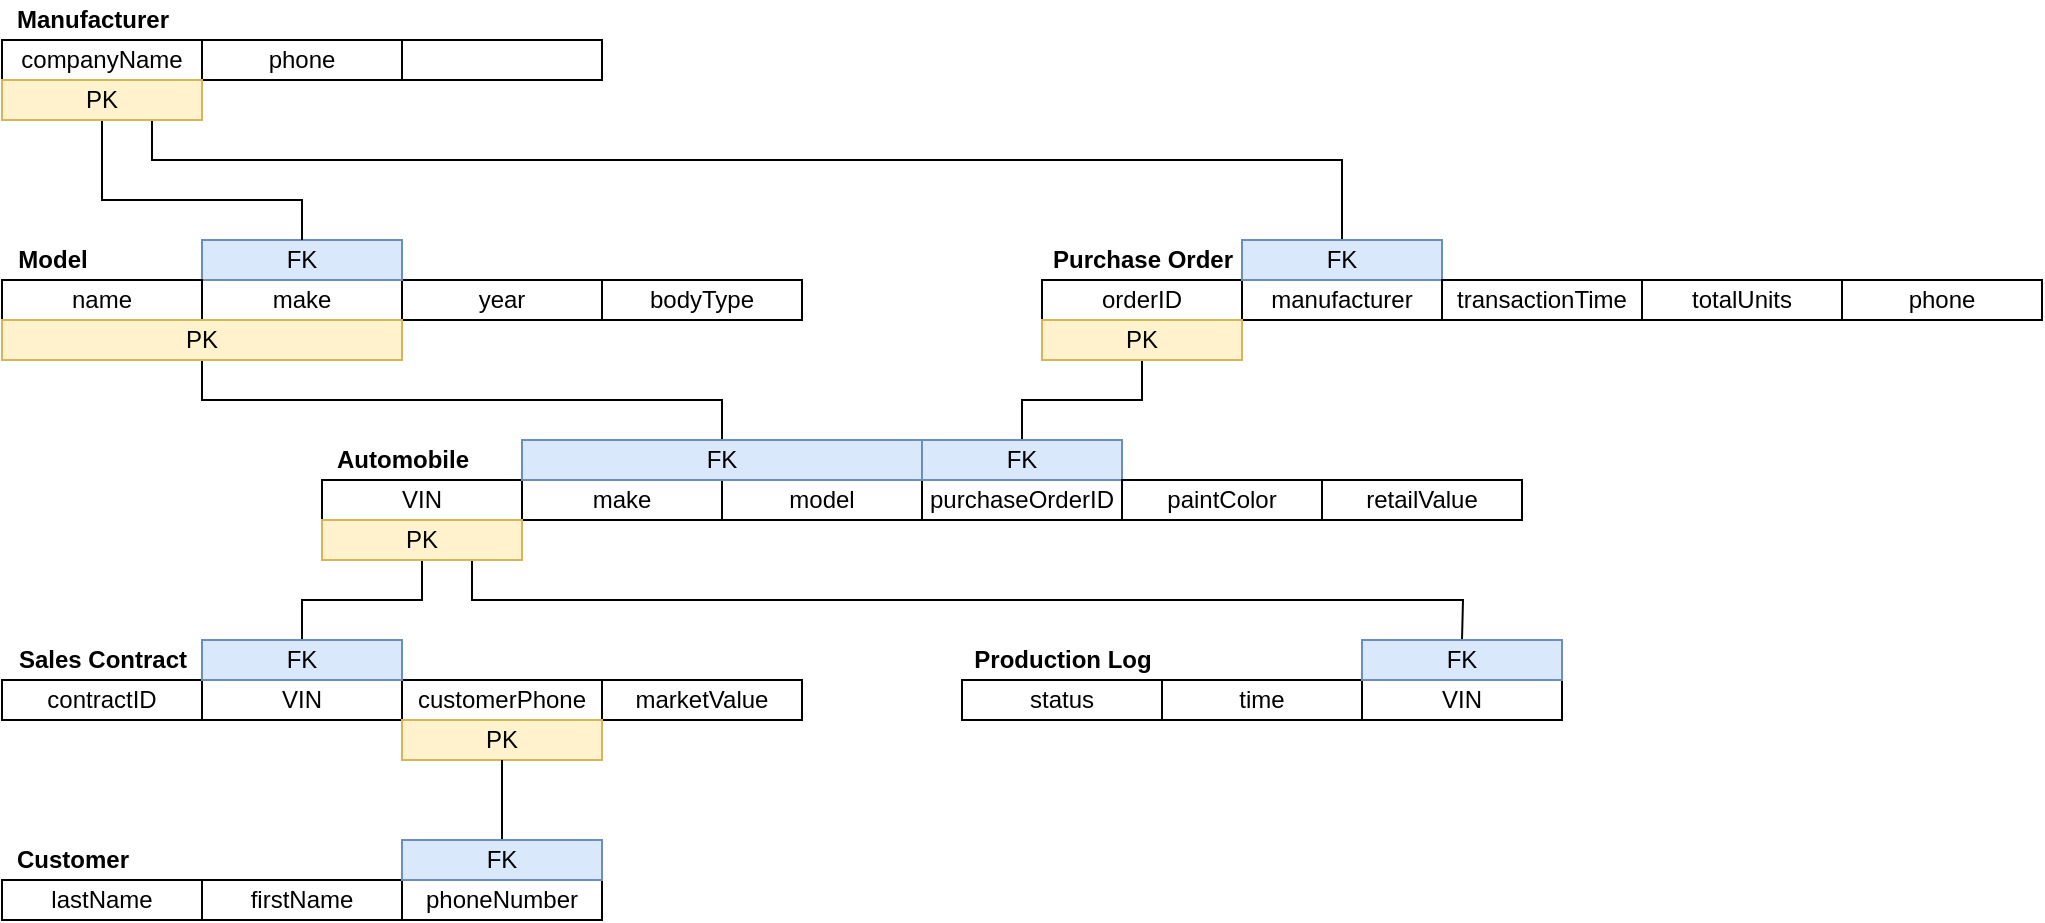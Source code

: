 <mxfile version="16.5.6" type="github">
  <diagram id="R2lEEEUBdFMjLlhIrx00" name="Page-1">
    <mxGraphModel dx="758" dy="518" grid="1" gridSize="10" guides="1" tooltips="1" connect="1" arrows="1" fold="1" page="1" pageScale="1" pageWidth="850" pageHeight="1100" math="0" shadow="0" extFonts="Permanent Marker^https://fonts.googleapis.com/css?family=Permanent+Marker">
      <root>
        <mxCell id="0" />
        <mxCell id="1" parent="0" />
        <mxCell id="hxyjGSnRe45wFAmjGTVf-1" value="companyName" style="rounded=0;whiteSpace=wrap;html=1;" vertex="1" parent="1">
          <mxGeometry x="40" y="100" width="100" height="20" as="geometry" />
        </mxCell>
        <mxCell id="hxyjGSnRe45wFAmjGTVf-2" value="&lt;b&gt;Manufacturer&lt;/b&gt;" style="text;html=1;align=center;verticalAlign=middle;resizable=0;points=[];autosize=1;strokeColor=none;fillColor=none;" vertex="1" parent="1">
          <mxGeometry x="40" y="80" width="90" height="20" as="geometry" />
        </mxCell>
        <mxCell id="hxyjGSnRe45wFAmjGTVf-3" value="phone" style="rounded=0;whiteSpace=wrap;html=1;" vertex="1" parent="1">
          <mxGeometry x="140" y="100" width="100" height="20" as="geometry" />
        </mxCell>
        <mxCell id="hxyjGSnRe45wFAmjGTVf-4" value="&lt;b&gt;Model&lt;/b&gt;" style="text;html=1;align=center;verticalAlign=middle;resizable=0;points=[];autosize=1;strokeColor=none;fillColor=none;" vertex="1" parent="1">
          <mxGeometry x="40" y="200" width="50" height="20" as="geometry" />
        </mxCell>
        <mxCell id="hxyjGSnRe45wFAmjGTVf-5" value="bodyType" style="rounded=0;whiteSpace=wrap;html=1;" vertex="1" parent="1">
          <mxGeometry x="340" y="220" width="100" height="20" as="geometry" />
        </mxCell>
        <mxCell id="hxyjGSnRe45wFAmjGTVf-7" value="year" style="rounded=0;whiteSpace=wrap;html=1;" vertex="1" parent="1">
          <mxGeometry x="240" y="220" width="100" height="20" as="geometry" />
        </mxCell>
        <mxCell id="hxyjGSnRe45wFAmjGTVf-8" value="make" style="rounded=0;whiteSpace=wrap;html=1;" vertex="1" parent="1">
          <mxGeometry x="140" y="220" width="100" height="20" as="geometry" />
        </mxCell>
        <mxCell id="hxyjGSnRe45wFAmjGTVf-9" value="FK" style="rounded=0;whiteSpace=wrap;html=1;fillColor=#dae8fc;strokeColor=#6c8ebf;" vertex="1" parent="1">
          <mxGeometry x="140" y="200" width="100" height="20" as="geometry" />
        </mxCell>
        <mxCell id="hxyjGSnRe45wFAmjGTVf-12" style="edgeStyle=orthogonalEdgeStyle;rounded=0;orthogonalLoop=1;jettySize=auto;html=1;exitX=0.5;exitY=1;exitDx=0;exitDy=0;endArrow=none;endFill=0;entryX=0.5;entryY=0;entryDx=0;entryDy=0;" edge="1" parent="1" source="hxyjGSnRe45wFAmjGTVf-10" target="hxyjGSnRe45wFAmjGTVf-9">
          <mxGeometry relative="1" as="geometry">
            <mxPoint x="200" y="180" as="targetPoint" />
            <Array as="points">
              <mxPoint x="90" y="180" />
              <mxPoint x="190" y="180" />
            </Array>
          </mxGeometry>
        </mxCell>
        <mxCell id="hxyjGSnRe45wFAmjGTVf-18" style="edgeStyle=orthogonalEdgeStyle;rounded=0;orthogonalLoop=1;jettySize=auto;html=1;exitX=0.75;exitY=1;exitDx=0;exitDy=0;entryX=0.5;entryY=0;entryDx=0;entryDy=0;endArrow=none;endFill=0;" edge="1" parent="1" source="hxyjGSnRe45wFAmjGTVf-10" target="hxyjGSnRe45wFAmjGTVf-23">
          <mxGeometry relative="1" as="geometry">
            <Array as="points">
              <mxPoint x="115" y="160" />
              <mxPoint x="710" y="160" />
            </Array>
          </mxGeometry>
        </mxCell>
        <mxCell id="hxyjGSnRe45wFAmjGTVf-10" value="PK" style="rounded=0;whiteSpace=wrap;html=1;fillColor=#fff2cc;strokeColor=#d6b656;" vertex="1" parent="1">
          <mxGeometry x="40" y="120" width="100" height="20" as="geometry" />
        </mxCell>
        <mxCell id="hxyjGSnRe45wFAmjGTVf-13" value="&lt;b&gt;Automobile&lt;/b&gt;" style="text;html=1;align=center;verticalAlign=middle;resizable=0;points=[];autosize=1;strokeColor=none;fillColor=none;" vertex="1" parent="1">
          <mxGeometry x="200" y="300" width="80" height="20" as="geometry" />
        </mxCell>
        <mxCell id="hxyjGSnRe45wFAmjGTVf-14" value="purchaseOrderID" style="rounded=0;whiteSpace=wrap;html=1;" vertex="1" parent="1">
          <mxGeometry x="500" y="320" width="100" height="20" as="geometry" />
        </mxCell>
        <mxCell id="hxyjGSnRe45wFAmjGTVf-16" value="&lt;b&gt;Purchase Order&lt;/b&gt;" style="text;html=1;align=center;verticalAlign=middle;resizable=0;points=[];autosize=1;strokeColor=none;fillColor=none;" vertex="1" parent="1">
          <mxGeometry x="555" y="200" width="110" height="20" as="geometry" />
        </mxCell>
        <mxCell id="hxyjGSnRe45wFAmjGTVf-17" value="manufacturer" style="rounded=0;whiteSpace=wrap;html=1;" vertex="1" parent="1">
          <mxGeometry x="660" y="220" width="100" height="20" as="geometry" />
        </mxCell>
        <mxCell id="hxyjGSnRe45wFAmjGTVf-21" value="orderID" style="rounded=0;whiteSpace=wrap;html=1;" vertex="1" parent="1">
          <mxGeometry x="560" y="220" width="100" height="20" as="geometry" />
        </mxCell>
        <mxCell id="hxyjGSnRe45wFAmjGTVf-23" value="FK" style="rounded=0;whiteSpace=wrap;html=1;fillColor=#dae8fc;strokeColor=#6c8ebf;" vertex="1" parent="1">
          <mxGeometry x="660" y="200" width="100" height="20" as="geometry" />
        </mxCell>
        <mxCell id="hxyjGSnRe45wFAmjGTVf-34" style="edgeStyle=orthogonalEdgeStyle;rounded=0;orthogonalLoop=1;jettySize=auto;html=1;exitX=0.5;exitY=1;exitDx=0;exitDy=0;endArrow=none;endFill=0;entryX=0.5;entryY=0;entryDx=0;entryDy=0;" edge="1" parent="1" source="hxyjGSnRe45wFAmjGTVf-24" target="hxyjGSnRe45wFAmjGTVf-35">
          <mxGeometry relative="1" as="geometry">
            <mxPoint x="560" y="300" as="targetPoint" />
            <Array as="points">
              <mxPoint x="610" y="280" />
              <mxPoint x="550" y="280" />
            </Array>
          </mxGeometry>
        </mxCell>
        <mxCell id="hxyjGSnRe45wFAmjGTVf-24" value="PK" style="rounded=0;whiteSpace=wrap;html=1;fillColor=#fff2cc;strokeColor=#d6b656;" vertex="1" parent="1">
          <mxGeometry x="560" y="240" width="100" height="20" as="geometry" />
        </mxCell>
        <mxCell id="hxyjGSnRe45wFAmjGTVf-26" value="make" style="rounded=0;whiteSpace=wrap;html=1;" vertex="1" parent="1">
          <mxGeometry x="300" y="320" width="100" height="20" as="geometry" />
        </mxCell>
        <mxCell id="hxyjGSnRe45wFAmjGTVf-27" value="model" style="rounded=0;whiteSpace=wrap;html=1;" vertex="1" parent="1">
          <mxGeometry x="400" y="320" width="100" height="20" as="geometry" />
        </mxCell>
        <mxCell id="hxyjGSnRe45wFAmjGTVf-28" value="VIN" style="rounded=0;whiteSpace=wrap;html=1;" vertex="1" parent="1">
          <mxGeometry x="200" y="320" width="100" height="20" as="geometry" />
        </mxCell>
        <mxCell id="hxyjGSnRe45wFAmjGTVf-31" value="name" style="rounded=0;whiteSpace=wrap;html=1;" vertex="1" parent="1">
          <mxGeometry x="40" y="220" width="100" height="20" as="geometry" />
        </mxCell>
        <mxCell id="hxyjGSnRe45wFAmjGTVf-35" value="FK" style="rounded=0;whiteSpace=wrap;html=1;fillColor=#dae8fc;strokeColor=#6c8ebf;" vertex="1" parent="1">
          <mxGeometry x="500" y="300" width="100" height="20" as="geometry" />
        </mxCell>
        <mxCell id="hxyjGSnRe45wFAmjGTVf-68" style="edgeStyle=orthogonalEdgeStyle;rounded=0;orthogonalLoop=1;jettySize=auto;html=1;exitX=0.5;exitY=1;exitDx=0;exitDy=0;endArrow=none;endFill=0;entryX=0.5;entryY=0;entryDx=0;entryDy=0;" edge="1" parent="1" source="hxyjGSnRe45wFAmjGTVf-36" target="hxyjGSnRe45wFAmjGTVf-69">
          <mxGeometry relative="1" as="geometry">
            <mxPoint x="450" y="300" as="targetPoint" />
          </mxGeometry>
        </mxCell>
        <mxCell id="hxyjGSnRe45wFAmjGTVf-36" value="PK" style="rounded=0;whiteSpace=wrap;html=1;fillColor=#fff2cc;strokeColor=#d6b656;" vertex="1" parent="1">
          <mxGeometry x="40" y="240" width="200" height="20" as="geometry" />
        </mxCell>
        <mxCell id="hxyjGSnRe45wFAmjGTVf-48" style="edgeStyle=orthogonalEdgeStyle;rounded=0;orthogonalLoop=1;jettySize=auto;html=1;exitX=0.5;exitY=1;exitDx=0;exitDy=0;entryX=0.5;entryY=0;entryDx=0;entryDy=0;endArrow=none;endFill=0;" edge="1" parent="1" source="hxyjGSnRe45wFAmjGTVf-37" target="hxyjGSnRe45wFAmjGTVf-42">
          <mxGeometry relative="1" as="geometry" />
        </mxCell>
        <mxCell id="hxyjGSnRe45wFAmjGTVf-61" style="edgeStyle=orthogonalEdgeStyle;rounded=0;orthogonalLoop=1;jettySize=auto;html=1;exitX=0.75;exitY=1;exitDx=0;exitDy=0;endArrow=none;endFill=0;" edge="1" parent="1" source="hxyjGSnRe45wFAmjGTVf-37">
          <mxGeometry relative="1" as="geometry">
            <mxPoint x="770" y="400" as="targetPoint" />
          </mxGeometry>
        </mxCell>
        <mxCell id="hxyjGSnRe45wFAmjGTVf-37" value="PK" style="rounded=0;whiteSpace=wrap;html=1;fillColor=#fff2cc;strokeColor=#d6b656;" vertex="1" parent="1">
          <mxGeometry x="200" y="340" width="100" height="20" as="geometry" />
        </mxCell>
        <mxCell id="hxyjGSnRe45wFAmjGTVf-38" value="&lt;b&gt;Sales Contract&lt;/b&gt;" style="text;html=1;align=center;verticalAlign=middle;resizable=0;points=[];autosize=1;strokeColor=none;fillColor=none;" vertex="1" parent="1">
          <mxGeometry x="40" y="400" width="100" height="20" as="geometry" />
        </mxCell>
        <mxCell id="hxyjGSnRe45wFAmjGTVf-39" value="contractID" style="rounded=0;whiteSpace=wrap;html=1;" vertex="1" parent="1">
          <mxGeometry x="40" y="420" width="100" height="20" as="geometry" />
        </mxCell>
        <mxCell id="hxyjGSnRe45wFAmjGTVf-40" value="VIN" style="rounded=0;whiteSpace=wrap;html=1;" vertex="1" parent="1">
          <mxGeometry x="140" y="420" width="100" height="20" as="geometry" />
        </mxCell>
        <mxCell id="hxyjGSnRe45wFAmjGTVf-41" value="customerPhone" style="rounded=0;whiteSpace=wrap;html=1;" vertex="1" parent="1">
          <mxGeometry x="240" y="420" width="100" height="20" as="geometry" />
        </mxCell>
        <mxCell id="hxyjGSnRe45wFAmjGTVf-42" value="FK" style="rounded=0;whiteSpace=wrap;html=1;fillColor=#dae8fc;strokeColor=#6c8ebf;" vertex="1" parent="1">
          <mxGeometry x="140" y="400" width="100" height="20" as="geometry" />
        </mxCell>
        <mxCell id="hxyjGSnRe45wFAmjGTVf-43" value="&lt;b&gt;Customer&lt;/b&gt;" style="text;html=1;align=center;verticalAlign=middle;resizable=0;points=[];autosize=1;strokeColor=none;fillColor=none;" vertex="1" parent="1">
          <mxGeometry x="40" y="500" width="70" height="20" as="geometry" />
        </mxCell>
        <mxCell id="hxyjGSnRe45wFAmjGTVf-45" value="lastName" style="rounded=0;whiteSpace=wrap;html=1;" vertex="1" parent="1">
          <mxGeometry x="40" y="520" width="100" height="20" as="geometry" />
        </mxCell>
        <mxCell id="hxyjGSnRe45wFAmjGTVf-46" value="firstName" style="rounded=0;whiteSpace=wrap;html=1;" vertex="1" parent="1">
          <mxGeometry x="140" y="520" width="100" height="20" as="geometry" />
        </mxCell>
        <mxCell id="hxyjGSnRe45wFAmjGTVf-47" value="phoneNumber" style="rounded=0;whiteSpace=wrap;html=1;" vertex="1" parent="1">
          <mxGeometry x="240" y="520" width="100" height="20" as="geometry" />
        </mxCell>
        <mxCell id="hxyjGSnRe45wFAmjGTVf-50" value="" style="rounded=0;whiteSpace=wrap;html=1;" vertex="1" parent="1">
          <mxGeometry x="240" y="100" width="100" height="20" as="geometry" />
        </mxCell>
        <mxCell id="hxyjGSnRe45wFAmjGTVf-51" value="paintColor" style="rounded=0;whiteSpace=wrap;html=1;" vertex="1" parent="1">
          <mxGeometry x="600" y="320" width="100" height="20" as="geometry" />
        </mxCell>
        <mxCell id="hxyjGSnRe45wFAmjGTVf-52" value="retailValue" style="rounded=0;whiteSpace=wrap;html=1;" vertex="1" parent="1">
          <mxGeometry x="700" y="320" width="100" height="20" as="geometry" />
        </mxCell>
        <mxCell id="hxyjGSnRe45wFAmjGTVf-53" value="transactionTime" style="rounded=0;whiteSpace=wrap;html=1;" vertex="1" parent="1">
          <mxGeometry x="760" y="220" width="100" height="20" as="geometry" />
        </mxCell>
        <mxCell id="hxyjGSnRe45wFAmjGTVf-54" value="totalUnits" style="rounded=0;whiteSpace=wrap;html=1;" vertex="1" parent="1">
          <mxGeometry x="860" y="220" width="100" height="20" as="geometry" />
        </mxCell>
        <mxCell id="hxyjGSnRe45wFAmjGTVf-55" value="phone" style="rounded=0;whiteSpace=wrap;html=1;" vertex="1" parent="1">
          <mxGeometry x="960" y="220" width="100" height="20" as="geometry" />
        </mxCell>
        <mxCell id="hxyjGSnRe45wFAmjGTVf-56" value="marketValue" style="rounded=0;whiteSpace=wrap;html=1;" vertex="1" parent="1">
          <mxGeometry x="340" y="420" width="100" height="20" as="geometry" />
        </mxCell>
        <mxCell id="hxyjGSnRe45wFAmjGTVf-57" value="&lt;b&gt;Production Log&lt;/b&gt;" style="text;html=1;align=center;verticalAlign=middle;resizable=0;points=[];autosize=1;strokeColor=none;fillColor=none;" vertex="1" parent="1">
          <mxGeometry x="515" y="400" width="110" height="20" as="geometry" />
        </mxCell>
        <mxCell id="hxyjGSnRe45wFAmjGTVf-58" value="VIN" style="rounded=0;whiteSpace=wrap;html=1;" vertex="1" parent="1">
          <mxGeometry x="720" y="420" width="100" height="20" as="geometry" />
        </mxCell>
        <mxCell id="hxyjGSnRe45wFAmjGTVf-59" value="status" style="rounded=0;whiteSpace=wrap;html=1;" vertex="1" parent="1">
          <mxGeometry x="520" y="420" width="100" height="20" as="geometry" />
        </mxCell>
        <mxCell id="hxyjGSnRe45wFAmjGTVf-60" value="time" style="rounded=0;whiteSpace=wrap;html=1;" vertex="1" parent="1">
          <mxGeometry x="620" y="420" width="100" height="20" as="geometry" />
        </mxCell>
        <mxCell id="hxyjGSnRe45wFAmjGTVf-65" value="PK" style="rounded=0;whiteSpace=wrap;html=1;fillColor=#fff2cc;strokeColor=#d6b656;" vertex="1" parent="1">
          <mxGeometry x="240" y="440" width="100" height="20" as="geometry" />
        </mxCell>
        <mxCell id="hxyjGSnRe45wFAmjGTVf-67" value="" style="edgeStyle=orthogonalEdgeStyle;rounded=0;orthogonalLoop=1;jettySize=auto;html=1;endArrow=none;endFill=0;" edge="1" parent="1" source="hxyjGSnRe45wFAmjGTVf-66" target="hxyjGSnRe45wFAmjGTVf-65">
          <mxGeometry relative="1" as="geometry" />
        </mxCell>
        <mxCell id="hxyjGSnRe45wFAmjGTVf-66" value="FK" style="rounded=0;whiteSpace=wrap;html=1;fillColor=#dae8fc;strokeColor=#6c8ebf;" vertex="1" parent="1">
          <mxGeometry x="240" y="500" width="100" height="20" as="geometry" />
        </mxCell>
        <mxCell id="hxyjGSnRe45wFAmjGTVf-69" value="FK" style="rounded=0;whiteSpace=wrap;html=1;fillColor=#dae8fc;strokeColor=#6c8ebf;" vertex="1" parent="1">
          <mxGeometry x="300" y="300" width="200" height="20" as="geometry" />
        </mxCell>
        <mxCell id="hxyjGSnRe45wFAmjGTVf-72" value="FK" style="rounded=0;whiteSpace=wrap;html=1;fillColor=#dae8fc;strokeColor=#6c8ebf;" vertex="1" parent="1">
          <mxGeometry x="720" y="400" width="100" height="20" as="geometry" />
        </mxCell>
      </root>
    </mxGraphModel>
  </diagram>
</mxfile>
